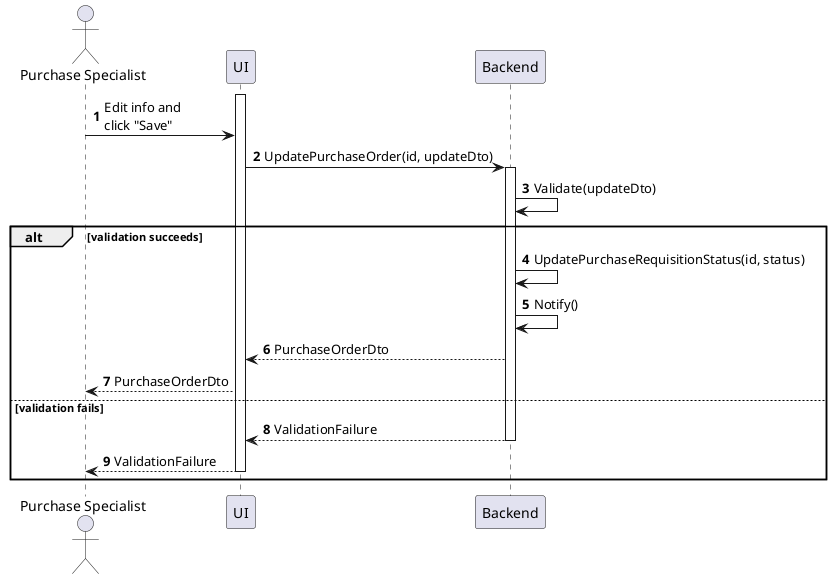 @startuml purchase-order-update
autonumber

actor "Purchase Specialist" as a
participant UI as f
participant Backend as b

activate f
a -> f : Edit info and\nclick "Save"
f -> b : UpdatePurchaseOrder(id, updateDto)
activate b
b -> b : Validate(updateDto)

alt validation succeeds
    b -> b : UpdatePurchaseRequisitionStatus(id, status)
    b -> b : Notify()
    b --> f : PurchaseOrderDto
    f --> a : PurchaseOrderDto
else validation fails
    return ValidationFailure
    f --> a : ValidationFailure
    deactivate f
end
@enduml